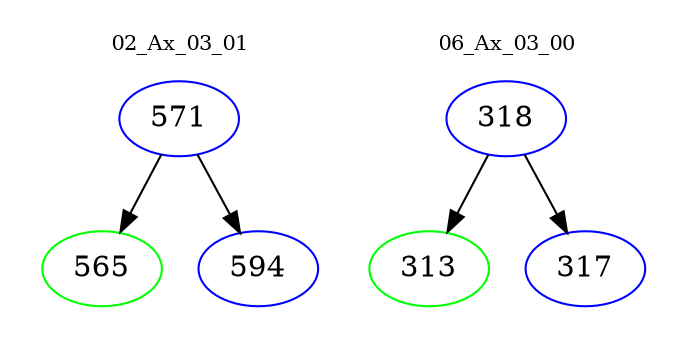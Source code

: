 digraph{
subgraph cluster_0 {
color = white
label = "02_Ax_03_01";
fontsize=10;
T0_571 [label="571", color="blue"]
T0_571 -> T0_565 [color="black"]
T0_565 [label="565", color="green"]
T0_571 -> T0_594 [color="black"]
T0_594 [label="594", color="blue"]
}
subgraph cluster_1 {
color = white
label = "06_Ax_03_00";
fontsize=10;
T1_318 [label="318", color="blue"]
T1_318 -> T1_313 [color="black"]
T1_313 [label="313", color="green"]
T1_318 -> T1_317 [color="black"]
T1_317 [label="317", color="blue"]
}
}
